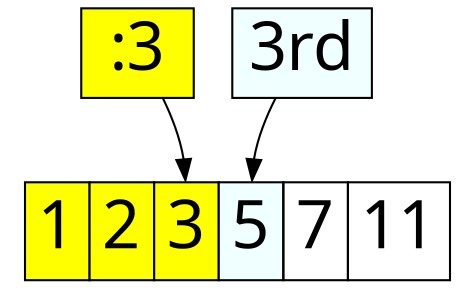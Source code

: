 digraph G {
    node [ shape=box, style=filled, fillcolor=white, fontname="PT Mono", fontsize=32 ]

    list [
        shape=none
        label=<<table border="0" cellspacing="0" cellpadding="5">
            <tr>
                <td port="p0" border="1" bgcolor="yellow">1</td>
                <td port="p1" border="1" bgcolor="yellow">2</td>
                <td port="p2" border="1" bgcolor="yellow">3</td>
                <td port="p3" border="1" bgcolor="azure">5</td>
                <td port="p4" border="1">7</td>
                <td port="p5" border="1">11</td>
            </tr>
        </table>>
    ]

    include -> list:p2
    outside -> list:p3

    include [ label=":3", fillcolor=yellow ]
    outside [ label="3rd", fillcolor=azure  ]
}
